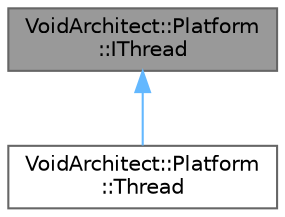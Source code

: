 digraph "VoidArchitect::Platform::IThread"
{
 // LATEX_PDF_SIZE
  bgcolor="transparent";
  edge [fontname=Helvetica,fontsize=10,labelfontname=Helvetica,labelfontsize=10];
  node [fontname=Helvetica,fontsize=10,shape=box,height=0.2,width=0.4];
  Node1 [id="Node000001",label="VoidArchitect::Platform\l::IThread",height=0.2,width=0.4,color="gray40", fillcolor="grey60", style="filled", fontcolor="black",tooltip="Base interface for cross-platform thread abstraction."];
  Node1 -> Node2 [id="edge1_Node000001_Node000002",dir="back",color="steelblue1",style="solid",tooltip=" "];
  Node2 [id="Node000002",label="VoidArchitect::Platform\l::Thread",height=0.2,width=0.4,color="gray40", fillcolor="white", style="filled",URL="$class_void_architect_1_1_platform_1_1_thread.html",tooltip=" "];
}
